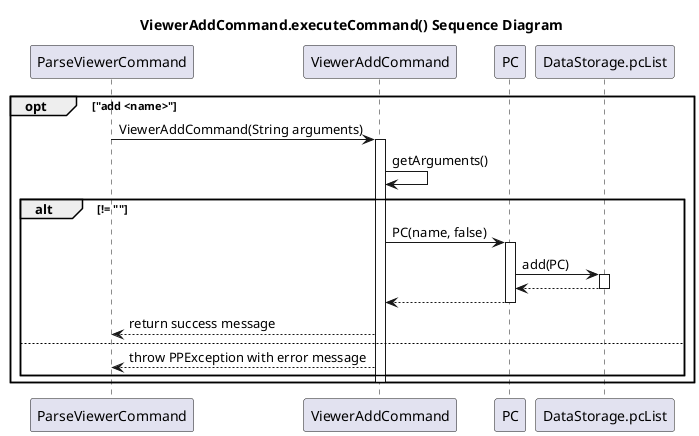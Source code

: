 @startuml
title ViewerAddCommand.executeCommand() Sequence Diagram

participant ParseViewerCommand
participant ViewerAddCommand
participant PC
participant DataStorage.pcList

opt "add <name>"
ParseViewerCommand -> ViewerAddCommand: ViewerAddCommand(String arguments)
activate ViewerAddCommand
ViewerAddCommand -> ViewerAddCommand: getArguments()
alt != ""
    ViewerAddCommand -> PC: PC(name, false)
    activate PC
    PC -> DataStorage.pcList: add(PC)
    activate DataStorage.pcList
    DataStorage.pcList --> PC
    deactivate DataStorage.pcList
    PC --> ViewerAddCommand
    deactivate PC
    ViewerAddCommand --> ParseViewerCommand: return success message
else
    ViewerAddCommand --> ParseViewerCommand: throw PPException with error message
end

deactivate ViewerAddCommand
end
@enduml